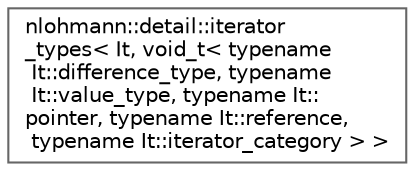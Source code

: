 digraph "Graphical Class Hierarchy"
{
 // LATEX_PDF_SIZE
  bgcolor="transparent";
  edge [fontname=Helvetica,fontsize=10,labelfontname=Helvetica,labelfontsize=10];
  node [fontname=Helvetica,fontsize=10,shape=box,height=0.2,width=0.4];
  rankdir="LR";
  Node0 [id="Node000000",label="nlohmann::detail::iterator\l_types\< It, void_t\< typename\l It::difference_type, typename\l It::value_type, typename It::\lpointer, typename It::reference,\l typename It::iterator_category \> \>",height=0.2,width=0.4,color="grey40", fillcolor="white", style="filled",URL="$structnlohmann_1_1detail_1_1iterator__types_3_01It_00_01void__t_3_01typename_01It_1_1difference_d2be8685966c97e00e99d4fd2366dc0b.html",tooltip=" "];
}
